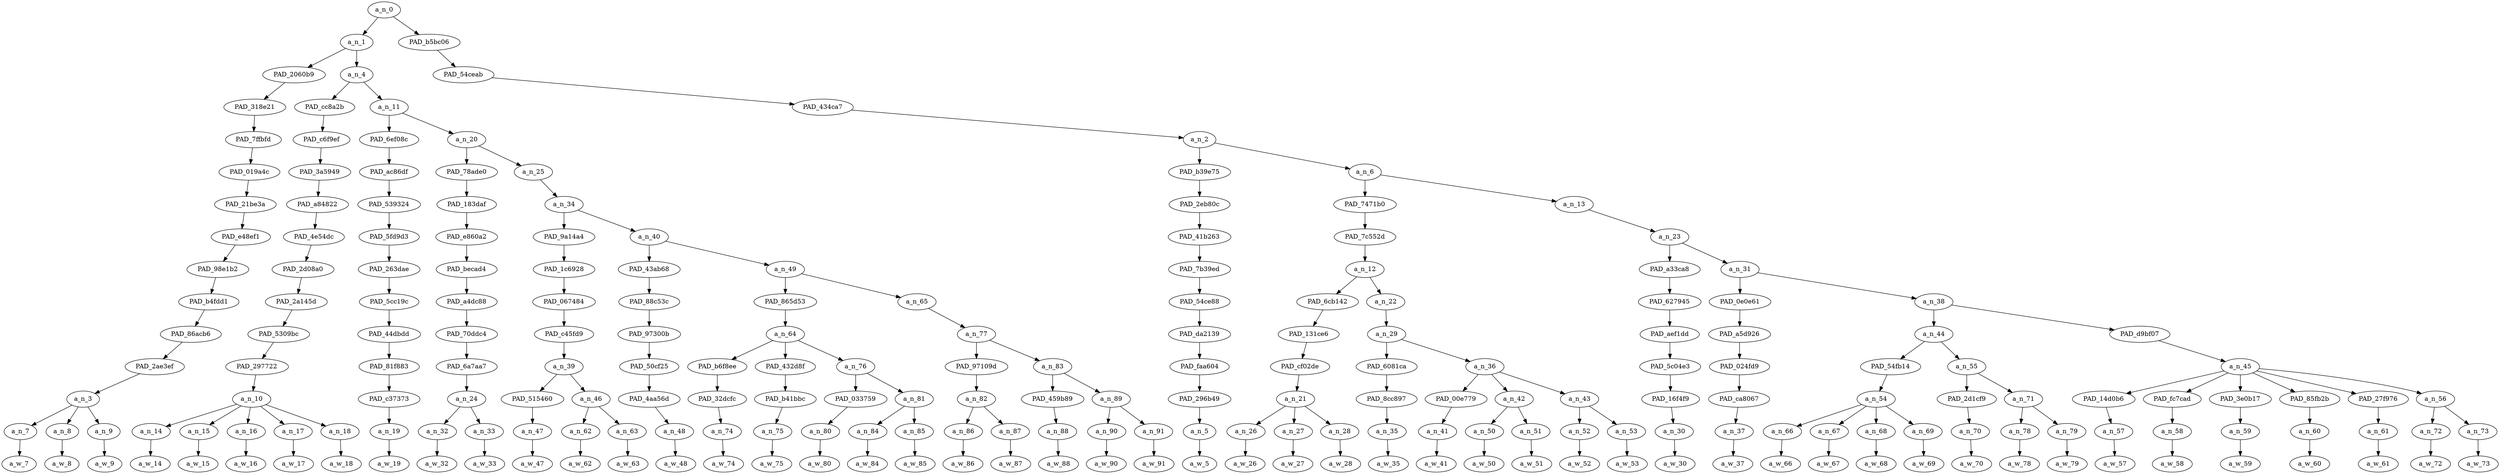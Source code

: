 strict digraph "" {
	a_n_0	[div_dir=1,
		index=0,
		level=14,
		pos="16.63427734375,14!",
		text_span="[0, 1, 2, 3, 4, 5, 6, 7, 8, 9, 10, 11, 12, 13, 14, 15, 16, 17, 18, 19, 20, 21, 22, 23, 24, 25, 26, 27, 28, 29, 30, 31, 32, 33, 34, \
35, 36, 37, 38, 39, 40, 41, 42, 43, 44, 45, 46, 47, 48, 49, 50]",
		value=1.00000000];
	a_n_1	[div_dir=1,
		index=0,
		level=13,
		pos="4.2412109375,13!",
		text_span="[0, 1, 2, 3, 4, 5, 6, 7, 8, 9, 10, 11, 12, 13, 14, 15, 16, 17, 18, 19, 20, 21, 22, 23, 24]",
		value=0.65817925];
	a_n_0 -> a_n_1;
	PAD_b5bc06	[div_dir=-1,
		index=1,
		level=13,
		pos="29.02734375,13!",
		text_span="[25, 26, 27, 28, 29, 30, 31, 32, 33, 34, 35, 36, 37, 38, 39, 40, 41, 42, 43, 44, 45, 46, 47, 48, 49, 50]",
		value=0.34176703];
	a_n_0 -> PAD_b5bc06;
	PAD_2060b9	[div_dir=1,
		index=0,
		level=12,
		pos="1.0,12!",
		text_span="[0, 1, 2]",
		value=0.10655014];
	a_n_1 -> PAD_2060b9;
	a_n_4	[div_dir=1,
		index=1,
		level=12,
		pos="7.482421875,12!",
		text_span="[3, 4, 5, 6, 7, 8, 9, 10, 11, 12, 13, 14, 15, 16, 17, 18, 19, 20, 21, 22, 23, 24]",
		value=0.55151646];
	a_n_1 -> a_n_4;
	PAD_318e21	[div_dir=1,
		index=0,
		level=11,
		pos="1.0,11!",
		text_span="[0, 1, 2]",
		value=0.10655014];
	PAD_2060b9 -> PAD_318e21;
	PAD_7ffbfd	[div_dir=1,
		index=0,
		level=10,
		pos="1.0,10!",
		text_span="[0, 1, 2]",
		value=0.10655014];
	PAD_318e21 -> PAD_7ffbfd;
	PAD_019a4c	[div_dir=1,
		index=0,
		level=9,
		pos="1.0,9!",
		text_span="[0, 1, 2]",
		value=0.10655014];
	PAD_7ffbfd -> PAD_019a4c;
	PAD_21be3a	[div_dir=1,
		index=0,
		level=8,
		pos="1.0,8!",
		text_span="[0, 1, 2]",
		value=0.10655014];
	PAD_019a4c -> PAD_21be3a;
	PAD_e48ef1	[div_dir=1,
		index=0,
		level=7,
		pos="1.0,7!",
		text_span="[0, 1, 2]",
		value=0.10655014];
	PAD_21be3a -> PAD_e48ef1;
	PAD_98e1b2	[div_dir=1,
		index=0,
		level=6,
		pos="1.0,6!",
		text_span="[0, 1, 2]",
		value=0.10655014];
	PAD_e48ef1 -> PAD_98e1b2;
	PAD_b4fdd1	[div_dir=1,
		index=0,
		level=5,
		pos="1.0,5!",
		text_span="[0, 1, 2]",
		value=0.10655014];
	PAD_98e1b2 -> PAD_b4fdd1;
	PAD_86acb6	[div_dir=1,
		index=0,
		level=4,
		pos="1.0,4!",
		text_span="[0, 1, 2]",
		value=0.10655014];
	PAD_b4fdd1 -> PAD_86acb6;
	PAD_2ae3ef	[div_dir=1,
		index=0,
		level=3,
		pos="1.0,3!",
		text_span="[0, 1, 2]",
		value=0.10655014];
	PAD_86acb6 -> PAD_2ae3ef;
	a_n_3	[div_dir=1,
		index=0,
		level=2,
		pos="1.0,2!",
		text_span="[0, 1, 2]",
		value=0.10655014];
	PAD_2ae3ef -> a_n_3;
	a_n_7	[div_dir=1,
		index=0,
		level=1,
		pos="0.0,1!",
		text_span="[0]",
		value=0.03078210];
	a_n_3 -> a_n_7;
	a_n_8	[div_dir=-1,
		index=1,
		level=1,
		pos="1.0,1!",
		text_span="[1]",
		value=0.03769770];
	a_n_3 -> a_n_8;
	a_n_9	[div_dir=-1,
		index=2,
		level=1,
		pos="2.0,1!",
		text_span="[2]",
		value=0.03805990];
	a_n_3 -> a_n_9;
	a_w_7	[div_dir=0,
		index=0,
		level=0,
		pos="0,0!",
		text_span="[0]",
		value="<user>"];
	a_n_7 -> a_w_7;
	a_w_8	[div_dir=0,
		index=1,
		level=0,
		pos="1,0!",
		text_span="[1]",
		value="<user>1"];
	a_n_8 -> a_w_8;
	a_w_9	[div_dir=0,
		index=2,
		level=0,
		pos="2,0!",
		text_span="[2]",
		value=yeah];
	a_n_9 -> a_w_9;
	PAD_cc8a2b	[div_dir=1,
		index=1,
		level=11,
		pos="5.0,11!",
		text_span="[3, 4, 5, 6, 7]",
		value=0.27995127];
	a_n_4 -> PAD_cc8a2b;
	a_n_11	[div_dir=1,
		index=2,
		level=11,
		pos="9.96484375,11!",
		text_span="[8, 9, 10, 11, 12, 13, 14, 15, 16, 17, 18, 19, 20, 21, 22, 23, 24]",
		value=0.27145221];
	a_n_4 -> a_n_11;
	PAD_c6f9ef	[div_dir=1,
		index=1,
		level=10,
		pos="5.0,10!",
		text_span="[3, 4, 5, 6, 7]",
		value=0.27995127];
	PAD_cc8a2b -> PAD_c6f9ef;
	PAD_3a5949	[div_dir=1,
		index=1,
		level=9,
		pos="5.0,9!",
		text_span="[3, 4, 5, 6, 7]",
		value=0.27995127];
	PAD_c6f9ef -> PAD_3a5949;
	PAD_a84822	[div_dir=1,
		index=1,
		level=8,
		pos="5.0,8!",
		text_span="[3, 4, 5, 6, 7]",
		value=0.27995127];
	PAD_3a5949 -> PAD_a84822;
	PAD_4e54dc	[div_dir=1,
		index=1,
		level=7,
		pos="5.0,7!",
		text_span="[3, 4, 5, 6, 7]",
		value=0.27995127];
	PAD_a84822 -> PAD_4e54dc;
	PAD_2d08a0	[div_dir=1,
		index=1,
		level=6,
		pos="5.0,6!",
		text_span="[3, 4, 5, 6, 7]",
		value=0.27995127];
	PAD_4e54dc -> PAD_2d08a0;
	PAD_2a145d	[div_dir=1,
		index=1,
		level=5,
		pos="5.0,5!",
		text_span="[3, 4, 5, 6, 7]",
		value=0.27995127];
	PAD_2d08a0 -> PAD_2a145d;
	PAD_5309bc	[div_dir=1,
		index=1,
		level=4,
		pos="5.0,4!",
		text_span="[3, 4, 5, 6, 7]",
		value=0.27995127];
	PAD_2a145d -> PAD_5309bc;
	PAD_297722	[div_dir=1,
		index=1,
		level=3,
		pos="5.0,3!",
		text_span="[3, 4, 5, 6, 7]",
		value=0.27995127];
	PAD_5309bc -> PAD_297722;
	a_n_10	[div_dir=1,
		index=1,
		level=2,
		pos="5.0,2!",
		text_span="[3, 4, 5, 6, 7]",
		value=0.27995127];
	PAD_297722 -> a_n_10;
	a_n_14	[div_dir=-1,
		index=3,
		level=1,
		pos="3.0,1!",
		text_span="[3]",
		value=0.02406658];
	a_n_10 -> a_n_14;
	a_n_15	[div_dir=1,
		index=4,
		level=1,
		pos="4.0,1!",
		text_span="[4]",
		value=0.04177787];
	a_n_10 -> a_n_15;
	a_n_16	[div_dir=-1,
		index=5,
		level=1,
		pos="5.0,1!",
		text_span="[5]",
		value=0.08958444];
	a_n_10 -> a_n_16;
	a_n_17	[div_dir=1,
		index=6,
		level=1,
		pos="6.0,1!",
		text_span="[6]",
		value=0.08933354];
	a_n_10 -> a_n_17;
	a_n_18	[div_dir=1,
		index=7,
		level=1,
		pos="7.0,1!",
		text_span="[7]",
		value=0.03512097];
	a_n_10 -> a_n_18;
	a_w_14	[div_dir=0,
		index=3,
		level=0,
		pos="3,0!",
		text_span="[3]",
		value=that];
	a_n_14 -> a_w_14;
	a_w_15	[div_dir=0,
		index=4,
		level=0,
		pos="4,0!",
		text_span="[4]",
		value=whole];
	a_n_15 -> a_w_15;
	a_w_16	[div_dir=0,
		index=5,
		level=0,
		pos="5,0!",
		text_span="[5]",
		value=fat];
	a_n_16 -> a_w_16;
	a_w_17	[div_dir=0,
		index=6,
		level=0,
		pos="6,0!",
		text_span="[6]",
		value=joe];
	a_n_17 -> a_w_17;
	a_w_18	[div_dir=0,
		index=7,
		level=0,
		pos="7,0!",
		text_span="[7]",
		value=thing];
	a_n_18 -> a_w_18;
	PAD_6ef08c	[div_dir=1,
		index=2,
		level=10,
		pos="8.0,10!",
		text_span="[8]",
		value=0.01654944];
	a_n_11 -> PAD_6ef08c;
	a_n_20	[div_dir=1,
		index=3,
		level=10,
		pos="11.9296875,10!",
		text_span="[9, 10, 11, 12, 13, 14, 15, 16, 17, 18, 19, 20, 21, 22, 23, 24]",
		value=0.25481077];
	a_n_11 -> a_n_20;
	PAD_ac86df	[div_dir=1,
		index=2,
		level=9,
		pos="8.0,9!",
		text_span="[8]",
		value=0.01654944];
	PAD_6ef08c -> PAD_ac86df;
	PAD_539324	[div_dir=1,
		index=2,
		level=8,
		pos="8.0,8!",
		text_span="[8]",
		value=0.01654944];
	PAD_ac86df -> PAD_539324;
	PAD_5fd9d3	[div_dir=1,
		index=2,
		level=7,
		pos="8.0,7!",
		text_span="[8]",
		value=0.01654944];
	PAD_539324 -> PAD_5fd9d3;
	PAD_263dae	[div_dir=1,
		index=2,
		level=6,
		pos="8.0,6!",
		text_span="[8]",
		value=0.01654944];
	PAD_5fd9d3 -> PAD_263dae;
	PAD_5cc19c	[div_dir=1,
		index=2,
		level=5,
		pos="8.0,5!",
		text_span="[8]",
		value=0.01654944];
	PAD_263dae -> PAD_5cc19c;
	PAD_44dbdd	[div_dir=1,
		index=2,
		level=4,
		pos="8.0,4!",
		text_span="[8]",
		value=0.01654944];
	PAD_5cc19c -> PAD_44dbdd;
	PAD_81f883	[div_dir=1,
		index=2,
		level=3,
		pos="8.0,3!",
		text_span="[8]",
		value=0.01654944];
	PAD_44dbdd -> PAD_81f883;
	PAD_c37373	[div_dir=1,
		index=2,
		level=2,
		pos="8.0,2!",
		text_span="[8]",
		value=0.01654944];
	PAD_81f883 -> PAD_c37373;
	a_n_19	[div_dir=1,
		index=8,
		level=1,
		pos="8.0,1!",
		text_span="[8]",
		value=0.01654944];
	PAD_c37373 -> a_n_19;
	a_w_19	[div_dir=0,
		index=8,
		level=0,
		pos="8,0!",
		text_span="[8]",
		value=was];
	a_n_19 -> a_w_19;
	PAD_78ade0	[div_dir=1,
		index=3,
		level=9,
		pos="9.5,9!",
		text_span="[9, 10]",
		value=0.03173912];
	a_n_20 -> PAD_78ade0;
	a_n_25	[div_dir=1,
		index=4,
		level=9,
		pos="14.359375,9!",
		text_span="[11, 12, 13, 14, 15, 16, 17, 18, 19, 20, 21, 22, 23, 24]",
		value=0.22298088];
	a_n_20 -> a_n_25;
	PAD_183daf	[div_dir=1,
		index=3,
		level=8,
		pos="9.5,8!",
		text_span="[9, 10]",
		value=0.03173912];
	PAD_78ade0 -> PAD_183daf;
	PAD_e860a2	[div_dir=1,
		index=3,
		level=7,
		pos="9.5,7!",
		text_span="[9, 10]",
		value=0.03173912];
	PAD_183daf -> PAD_e860a2;
	PAD_becad4	[div_dir=1,
		index=3,
		level=6,
		pos="9.5,6!",
		text_span="[9, 10]",
		value=0.03173912];
	PAD_e860a2 -> PAD_becad4;
	PAD_a4dc88	[div_dir=1,
		index=3,
		level=5,
		pos="9.5,5!",
		text_span="[9, 10]",
		value=0.03173912];
	PAD_becad4 -> PAD_a4dc88;
	PAD_70ddc4	[div_dir=1,
		index=3,
		level=4,
		pos="9.5,4!",
		text_span="[9, 10]",
		value=0.03173912];
	PAD_a4dc88 -> PAD_70ddc4;
	PAD_6a7aa7	[div_dir=1,
		index=3,
		level=3,
		pos="9.5,3!",
		text_span="[9, 10]",
		value=0.03173912];
	PAD_70ddc4 -> PAD_6a7aa7;
	a_n_24	[div_dir=1,
		index=3,
		level=2,
		pos="9.5,2!",
		text_span="[9, 10]",
		value=0.03173912];
	PAD_6a7aa7 -> a_n_24;
	a_n_32	[div_dir=-1,
		index=9,
		level=1,
		pos="9.0,1!",
		text_span="[9]",
		value=0.01208500];
	a_n_24 -> a_n_32;
	a_n_33	[div_dir=1,
		index=10,
		level=1,
		pos="10.0,1!",
		text_span="[10]",
		value=0.01962867];
	a_n_24 -> a_n_33;
	a_w_32	[div_dir=0,
		index=9,
		level=0,
		pos="9,0!",
		text_span="[9]",
		value=a];
	a_n_32 -> a_w_32;
	a_w_33	[div_dir=0,
		index=10,
		level=0,
		pos="10,0!",
		text_span="[10]",
		value=mess];
	a_n_33 -> a_w_33;
	a_n_34	[div_dir=1,
		index=4,
		level=8,
		pos="14.359375,8!",
		text_span="[11, 12, 13, 14, 15, 16, 17, 18, 19, 20, 21, 22, 23, 24]",
		value=0.22289357];
	a_n_25 -> a_n_34;
	PAD_9a14a4	[div_dir=1,
		index=4,
		level=7,
		pos="12.25,7!",
		text_span="[11, 12, 13]",
		value=0.06925690];
	a_n_34 -> PAD_9a14a4;
	a_n_40	[div_dir=1,
		index=5,
		level=7,
		pos="16.46875,7!",
		text_span="[14, 15, 16, 17, 18, 19, 20, 21, 22, 23, 24]",
		value=0.15354936];
	a_n_34 -> a_n_40;
	PAD_1c6928	[div_dir=1,
		index=4,
		level=6,
		pos="12.25,6!",
		text_span="[11, 12, 13]",
		value=0.06925690];
	PAD_9a14a4 -> PAD_1c6928;
	PAD_067484	[div_dir=1,
		index=4,
		level=5,
		pos="12.25,5!",
		text_span="[11, 12, 13]",
		value=0.06925690];
	PAD_1c6928 -> PAD_067484;
	PAD_c45fd9	[div_dir=1,
		index=4,
		level=4,
		pos="12.25,4!",
		text_span="[11, 12, 13]",
		value=0.06925690];
	PAD_067484 -> PAD_c45fd9;
	a_n_39	[div_dir=1,
		index=4,
		level=3,
		pos="12.25,3!",
		text_span="[11, 12, 13]",
		value=0.06925690];
	PAD_c45fd9 -> a_n_39;
	PAD_515460	[div_dir=1,
		index=5,
		level=2,
		pos="13.0,2!",
		text_span="[13]",
		value=0.04512238];
	a_n_39 -> PAD_515460;
	a_n_46	[div_dir=1,
		index=4,
		level=2,
		pos="11.5,2!",
		text_span="[11, 12]",
		value=0.02409012];
	a_n_39 -> a_n_46;
	a_n_47	[div_dir=1,
		index=13,
		level=1,
		pos="13.0,1!",
		text_span="[13]",
		value=0.04512238];
	PAD_515460 -> a_n_47;
	a_w_47	[div_dir=0,
		index=13,
		level=0,
		pos="13,0!",
		text_span="[13]",
		value=latinos];
	a_n_47 -> a_w_47;
	a_n_62	[div_dir=1,
		index=11,
		level=1,
		pos="11.0,1!",
		text_span="[11]",
		value=0.01155154];
	a_n_46 -> a_n_62;
	a_n_63	[div_dir=1,
		index=12,
		level=1,
		pos="12.0,1!",
		text_span="[12]",
		value=0.01251521];
	a_n_46 -> a_n_63;
	a_w_62	[div_dir=0,
		index=11,
		level=0,
		pos="11,0!",
		text_span="[11]",
		value=not];
	a_n_62 -> a_w_62;
	a_w_63	[div_dir=0,
		index=12,
		level=0,
		pos="12,0!",
		text_span="[12]",
		value=all];
	a_n_63 -> a_w_63;
	PAD_43ab68	[div_dir=1,
		index=5,
		level=6,
		pos="14.0,6!",
		text_span="[14]",
		value=0.01127942];
	a_n_40 -> PAD_43ab68;
	a_n_49	[div_dir=1,
		index=6,
		level=6,
		pos="18.9375,6!",
		text_span="[15, 16, 17, 18, 19, 20, 21, 22, 23, 24]",
		value=0.14219477];
	a_n_40 -> a_n_49;
	PAD_88c53c	[div_dir=1,
		index=5,
		level=5,
		pos="14.0,5!",
		text_span="[14]",
		value=0.01127942];
	PAD_43ab68 -> PAD_88c53c;
	PAD_97300b	[div_dir=1,
		index=5,
		level=4,
		pos="14.0,4!",
		text_span="[14]",
		value=0.01127942];
	PAD_88c53c -> PAD_97300b;
	PAD_50cf25	[div_dir=1,
		index=5,
		level=3,
		pos="14.0,3!",
		text_span="[14]",
		value=0.01127942];
	PAD_97300b -> PAD_50cf25;
	PAD_4aa56d	[div_dir=1,
		index=6,
		level=2,
		pos="14.0,2!",
		text_span="[14]",
		value=0.01127942];
	PAD_50cf25 -> PAD_4aa56d;
	a_n_48	[div_dir=1,
		index=14,
		level=1,
		pos="14.0,1!",
		text_span="[14]",
		value=0.01127942];
	PAD_4aa56d -> a_n_48;
	a_w_48	[div_dir=0,
		index=14,
		level=0,
		pos="14,0!",
		text_span="[14]",
		value=are];
	a_n_48 -> a_w_48;
	PAD_865d53	[div_dir=1,
		index=6,
		level=5,
		pos="16.25,5!",
		text_span="[15, 16, 17, 18, 19]",
		value=0.06997405];
	a_n_49 -> PAD_865d53;
	a_n_65	[div_dir=1,
		index=7,
		level=5,
		pos="21.625,5!",
		text_span="[20, 21, 22, 23, 24]",
		value=0.07215585];
	a_n_49 -> a_n_65;
	a_n_64	[div_dir=1,
		index=6,
		level=4,
		pos="16.25,4!",
		text_span="[15, 16, 17, 18, 19]",
		value=0.06997405];
	PAD_865d53 -> a_n_64;
	PAD_b6f8ee	[div_dir=1,
		index=6,
		level=3,
		pos="15.0,3!",
		text_span="[15]",
		value=0.01540142];
	a_n_64 -> PAD_b6f8ee;
	PAD_432d8f	[div_dir=1,
		index=7,
		level=3,
		pos="16.0,3!",
		text_span="[16]",
		value=0.00981446];
	a_n_64 -> PAD_432d8f;
	a_n_76	[div_dir=1,
		index=8,
		level=3,
		pos="17.75,3!",
		text_span="[17, 18, 19]",
		value=0.04471550];
	a_n_64 -> a_n_76;
	PAD_32dcfc	[div_dir=1,
		index=7,
		level=2,
		pos="15.0,2!",
		text_span="[15]",
		value=0.01540142];
	PAD_b6f8ee -> PAD_32dcfc;
	a_n_74	[div_dir=1,
		index=15,
		level=1,
		pos="15.0,1!",
		text_span="[15]",
		value=0.01540142];
	PAD_32dcfc -> a_n_74;
	a_w_74	[div_dir=0,
		index=15,
		level=0,
		pos="15,0!",
		text_span="[15]",
		value=black];
	a_n_74 -> a_w_74;
	PAD_b41bbc	[div_dir=1,
		index=8,
		level=2,
		pos="16.0,2!",
		text_span="[16]",
		value=0.00981446];
	PAD_432d8f -> PAD_b41bbc;
	a_n_75	[div_dir=1,
		index=16,
		level=1,
		pos="16.0,1!",
		text_span="[16]",
		value=0.00981446];
	PAD_b41bbc -> a_n_75;
	a_w_75	[div_dir=0,
		index=16,
		level=0,
		pos="16,0!",
		text_span="[16]",
		value=or];
	a_n_75 -> a_w_75;
	PAD_033759	[div_dir=1,
		index=9,
		level=2,
		pos="17.0,2!",
		text_span="[17]",
		value=0.00973122];
	a_n_76 -> PAD_033759;
	a_n_81	[div_dir=1,
		index=10,
		level=2,
		pos="18.5,2!",
		text_span="[18, 19]",
		value=0.03496626];
	a_n_76 -> a_n_81;
	a_n_80	[div_dir=1,
		index=17,
		level=1,
		pos="17.0,1!",
		text_span="[17]",
		value=0.00973122];
	PAD_033759 -> a_n_80;
	a_w_80	[div_dir=0,
		index=17,
		level=0,
		pos="17,0!",
		text_span="[17]",
		value=of];
	a_n_80 -> a_w_80;
	a_n_84	[div_dir=-1,
		index=18,
		level=1,
		pos="18.0,1!",
		text_span="[18]",
		value=0.01994074];
	a_n_81 -> a_n_84;
	a_n_85	[div_dir=1,
		index=19,
		level=1,
		pos="19.0,1!",
		text_span="[19]",
		value=0.01500637];
	a_n_81 -> a_n_85;
	a_w_84	[div_dir=0,
		index=18,
		level=0,
		pos="18,0!",
		text_span="[18]",
		value=african];
	a_n_84 -> a_w_84;
	a_w_85	[div_dir=0,
		index=19,
		level=0,
		pos="19,0!",
		text_span="[19]",
		value=descent];
	a_n_85 -> a_w_85;
	a_n_77	[div_dir=1,
		index=7,
		level=4,
		pos="21.625,4!",
		text_span="[20, 21, 22, 23, 24]",
		value=0.07210695];
	a_n_65 -> a_n_77;
	PAD_97109d	[div_dir=1,
		index=9,
		level=3,
		pos="20.5,3!",
		text_span="[20, 21]",
		value=0.04240199];
	a_n_77 -> PAD_97109d;
	a_n_83	[div_dir=1,
		index=10,
		level=3,
		pos="22.75,3!",
		text_span="[22, 23, 24]",
		value=0.02965605];
	a_n_77 -> a_n_83;
	a_n_82	[div_dir=1,
		index=11,
		level=2,
		pos="20.5,2!",
		text_span="[20, 21]",
		value=0.04240199];
	PAD_97109d -> a_n_82;
	a_n_86	[div_dir=1,
		index=20,
		level=1,
		pos="20.0,1!",
		text_span="[20]",
		value=0.01172412];
	a_n_82 -> a_n_86;
	a_n_87	[div_dir=1,
		index=21,
		level=1,
		pos="21.0,1!",
		text_span="[21]",
		value=0.03064963];
	a_n_82 -> a_n_87;
	a_w_86	[div_dir=0,
		index=20,
		level=0,
		pos="20,0!",
		text_span="[20]",
		value=many];
	a_n_86 -> a_w_86;
	a_w_87	[div_dir=0,
		index=21,
		level=0,
		pos="21,0!",
		text_span="[21]",
		value=latinos1];
	a_n_87 -> a_w_87;
	PAD_459b89	[div_dir=-1,
		index=12,
		level=2,
		pos="22.0,2!",
		text_span="[22]",
		value=0.00983636];
	a_n_83 -> PAD_459b89;
	a_n_89	[div_dir=1,
		index=13,
		level=2,
		pos="23.5,2!",
		text_span="[23, 24]",
		value=0.01977877];
	a_n_83 -> a_n_89;
	a_n_88	[div_dir=-1,
		index=22,
		level=1,
		pos="22.0,1!",
		text_span="[22]",
		value=0.00983636];
	PAD_459b89 -> a_n_88;
	a_w_88	[div_dir=0,
		index=22,
		level=0,
		pos="22,0!",
		text_span="[22]",
		value=are1];
	a_n_88 -> a_w_88;
	a_n_90	[div_dir=1,
		index=23,
		level=1,
		pos="23.0,1!",
		text_span="[23]",
		value=0.01057175];
	a_n_89 -> a_n_90;
	a_n_91	[div_dir=1,
		index=24,
		level=1,
		pos="24.0,1!",
		text_span="[24]",
		value=0.00915347];
	a_n_89 -> a_n_91;
	a_w_90	[div_dir=0,
		index=23,
		level=0,
		pos="23,0!",
		text_span="[23]",
		value=white];
	a_n_90 -> a_w_90;
	a_w_91	[div_dir=0,
		index=24,
		level=0,
		pos="24,0!",
		text_span="[24]",
		value=many1];
	a_n_91 -> a_w_91;
	PAD_54ceab	[div_dir=-1,
		index=2,
		level=12,
		pos="29.02734375,12!",
		text_span="[25, 26, 27, 28, 29, 30, 31, 32, 33, 34, 35, 36, 37, 38, 39, 40, 41, 42, 43, 44, 45, 46, 47, 48, 49, 50]",
		value=0.34176703];
	PAD_b5bc06 -> PAD_54ceab;
	PAD_434ca7	[div_dir=-1,
		index=3,
		level=11,
		pos="29.02734375,11!",
		text_span="[25, 26, 27, 28, 29, 30, 31, 32, 33, 34, 35, 36, 37, 38, 39, 40, 41, 42, 43, 44, 45, 46, 47, 48, 49, 50]",
		value=0.34176703];
	PAD_54ceab -> PAD_434ca7;
	a_n_2	[div_dir=-1,
		index=4,
		level=10,
		pos="29.02734375,10!",
		text_span="[25, 26, 27, 28, 29, 30, 31, 32, 33, 34, 35, 36, 37, 38, 39, 40, 41, 42, 43, 44, 45, 46, 47, 48, 49, 50]",
		value=0.34176703];
	PAD_434ca7 -> a_n_2;
	PAD_b39e75	[div_dir=-1,
		index=5,
		level=9,
		pos="25.0,9!",
		text_span="[25]",
		value=0.00895545];
	a_n_2 -> PAD_b39e75;
	a_n_6	[div_dir=-1,
		index=6,
		level=9,
		pos="33.0546875,9!",
		text_span="[26, 27, 28, 29, 30, 31, 32, 33, 34, 35, 36, 37, 38, 39, 40, 41, 42, 43, 44, 45, 46, 47, 48, 49, 50]",
		value=0.33277603];
	a_n_2 -> a_n_6;
	PAD_2eb80c	[div_dir=-1,
		index=5,
		level=8,
		pos="25.0,8!",
		text_span="[25]",
		value=0.00895545];
	PAD_b39e75 -> PAD_2eb80c;
	PAD_41b263	[div_dir=-1,
		index=6,
		level=7,
		pos="25.0,7!",
		text_span="[25]",
		value=0.00895545];
	PAD_2eb80c -> PAD_41b263;
	PAD_7b39ed	[div_dir=-1,
		index=7,
		level=6,
		pos="25.0,6!",
		text_span="[25]",
		value=0.00895545];
	PAD_41b263 -> PAD_7b39ed;
	PAD_54ce88	[div_dir=-1,
		index=8,
		level=5,
		pos="25.0,5!",
		text_span="[25]",
		value=0.00895545];
	PAD_7b39ed -> PAD_54ce88;
	PAD_da2139	[div_dir=-1,
		index=8,
		level=4,
		pos="25.0,4!",
		text_span="[25]",
		value=0.00895545];
	PAD_54ce88 -> PAD_da2139;
	PAD_faa604	[div_dir=-1,
		index=11,
		level=3,
		pos="25.0,3!",
		text_span="[25]",
		value=0.00895545];
	PAD_da2139 -> PAD_faa604;
	PAD_296b49	[div_dir=-1,
		index=14,
		level=2,
		pos="25.0,2!",
		text_span="[25]",
		value=0.00895545];
	PAD_faa604 -> PAD_296b49;
	a_n_5	[div_dir=-1,
		index=25,
		level=1,
		pos="25.0,1!",
		text_span="[25]",
		value=0.00895545];
	PAD_296b49 -> a_n_5;
	a_w_5	[div_dir=0,
		index=25,
		level=0,
		pos="25,0!",
		text_span="[25]",
		value=have];
	a_n_5 -> a_w_5;
	PAD_7471b0	[div_dir=-1,
		index=6,
		level=8,
		pos="28.666666666666668,8!",
		text_span="[26, 27, 28, 29, 30, 31, 32, 33, 34]",
		value=0.10671062];
	a_n_6 -> PAD_7471b0;
	a_n_13	[div_dir=1,
		index=7,
		level=8,
		pos="37.44270833333333,8!",
		text_span="[35, 36, 37, 38, 39, 40, 41, 42, 43, 44, 45, 46, 47, 48, 49, 50]",
		value=0.22603652];
	a_n_6 -> a_n_13;
	PAD_7c552d	[div_dir=-1,
		index=7,
		level=7,
		pos="28.666666666666668,7!",
		text_span="[26, 27, 28, 29, 30, 31, 32, 33, 34]",
		value=0.10671062];
	PAD_7471b0 -> PAD_7c552d;
	a_n_12	[div_dir=-1,
		index=8,
		level=6,
		pos="28.666666666666668,6!",
		text_span="[26, 27, 28, 29, 30, 31, 32, 33, 34]",
		value=0.10671062];
	PAD_7c552d -> a_n_12;
	PAD_6cb142	[div_dir=-1,
		index=9,
		level=5,
		pos="27.0,5!",
		text_span="[26, 27, 28]",
		value=0.03962448];
	a_n_12 -> PAD_6cb142;
	a_n_22	[div_dir=-1,
		index=10,
		level=5,
		pos="30.333333333333336,5!",
		text_span="[29, 30, 31, 32, 33, 34]",
		value=0.06702595];
	a_n_12 -> a_n_22;
	PAD_131ce6	[div_dir=-1,
		index=9,
		level=4,
		pos="27.0,4!",
		text_span="[26, 27, 28]",
		value=0.03962448];
	PAD_6cb142 -> PAD_131ce6;
	PAD_cf02de	[div_dir=-1,
		index=12,
		level=3,
		pos="27.0,3!",
		text_span="[26, 27, 28]",
		value=0.03962448];
	PAD_131ce6 -> PAD_cf02de;
	a_n_21	[div_dir=-1,
		index=15,
		level=2,
		pos="27.0,2!",
		text_span="[26, 27, 28]",
		value=0.03962448];
	PAD_cf02de -> a_n_21;
	a_n_26	[div_dir=-1,
		index=26,
		level=1,
		pos="26.0,1!",
		text_span="[26]",
		value=0.00857236];
	a_n_21 -> a_n_26;
	a_n_27	[div_dir=-1,
		index=27,
		level=1,
		pos="27.0,1!",
		text_span="[27]",
		value=0.01854917];
	a_n_21 -> a_n_27;
	a_n_28	[div_dir=1,
		index=28,
		level=1,
		pos="28.0,1!",
		text_span="[28]",
		value=0.01247506];
	a_n_21 -> a_n_28;
	a_w_26	[div_dir=0,
		index=26,
		level=0,
		pos="26,0!",
		text_span="[26]",
		value=no];
	a_n_26 -> a_w_26;
	a_w_27	[div_dir=0,
		index=27,
		level=0,
		pos="27,0!",
		text_span="[27]",
		value=african1];
	a_n_27 -> a_w_27;
	a_w_28	[div_dir=0,
		index=28,
		level=0,
		pos="28,0!",
		text_span="[28]",
		value=ancestry];
	a_n_28 -> a_w_28;
	a_n_29	[div_dir=-1,
		index=10,
		level=4,
		pos="30.333333333333336,4!",
		text_span="[29, 30, 31, 32, 33, 34]",
		value=0.06697200];
	a_n_22 -> a_n_29;
	PAD_6081ca	[div_dir=-1,
		index=13,
		level=3,
		pos="29.0,3!",
		text_span="[29]",
		value=0.01027171];
	a_n_29 -> PAD_6081ca;
	a_n_36	[div_dir=-1,
		index=14,
		level=3,
		pos="31.666666666666668,3!",
		text_span="[30, 31, 32, 33, 34]",
		value=0.05664633];
	a_n_29 -> a_n_36;
	PAD_8cc897	[div_dir=-1,
		index=16,
		level=2,
		pos="29.0,2!",
		text_span="[29]",
		value=0.01027171];
	PAD_6081ca -> PAD_8cc897;
	a_n_35	[div_dir=-1,
		index=29,
		level=1,
		pos="29.0,1!",
		text_span="[29]",
		value=0.01027171];
	PAD_8cc897 -> a_n_35;
	a_w_35	[div_dir=0,
		index=29,
		level=0,
		pos="29,0!",
		text_span="[29]",
		value=some];
	a_n_35 -> a_w_35;
	PAD_00e779	[div_dir=-1,
		index=17,
		level=2,
		pos="30.0,2!",
		text_span="[30]",
		value=0.00877595];
	a_n_36 -> PAD_00e779;
	a_n_42	[div_dir=-1,
		index=18,
		level=2,
		pos="31.5,2!",
		text_span="[31, 32]",
		value=0.02279170];
	a_n_36 -> a_n_42;
	a_n_43	[div_dir=-1,
		index=19,
		level=2,
		pos="33.5,2!",
		text_span="[33, 34]",
		value=0.02502692];
	a_n_36 -> a_n_43;
	a_n_41	[div_dir=-1,
		index=30,
		level=1,
		pos="30.0,1!",
		text_span="[30]",
		value=0.00877595];
	PAD_00e779 -> a_n_41;
	a_w_41	[div_dir=0,
		index=30,
		level=0,
		pos="30,0!",
		text_span="[30]",
		value=are2];
	a_n_41 -> a_w_41;
	a_n_50	[div_dir=1,
		index=31,
		level=1,
		pos="31.0,1!",
		text_span="[31]",
		value=0.00920082];
	a_n_42 -> a_n_50;
	a_n_51	[div_dir=-1,
		index=32,
		level=1,
		pos="32.0,1!",
		text_span="[32]",
		value=0.01357013];
	a_n_42 -> a_n_51;
	a_w_50	[div_dir=0,
		index=31,
		level=0,
		pos="31,0!",
		text_span="[31]",
		value=even];
	a_n_50 -> a_w_50;
	a_w_51	[div_dir=0,
		index=32,
		level=0,
		pos="32,0!",
		text_span="[32]",
		value=asian];
	a_n_51 -> a_w_51;
	a_n_52	[div_dir=1,
		index=33,
		level=1,
		pos="33.0,1!",
		text_span="[33]",
		value=0.00902729];
	a_n_43 -> a_n_52;
	a_n_53	[div_dir=-1,
		index=34,
		level=1,
		pos="34.0,1!",
		text_span="[34]",
		value=0.01596924];
	a_n_43 -> a_n_53;
	a_w_52	[div_dir=0,
		index=33,
		level=0,
		pos="33,0!",
		text_span="[33]",
		value=for];
	a_n_52 -> a_w_52;
	a_w_53	[div_dir=0,
		index=34,
		level=0,
		pos="34,0!",
		text_span="[34]",
		value=example];
	a_n_53 -> a_w_53;
	a_n_23	[div_dir=1,
		index=8,
		level=7,
		pos="37.44270833333333,7!",
		text_span="[35, 36, 37, 38, 39, 40, 41, 42, 43, 44, 45, 46, 47, 48, 49, 50]",
		value=0.22602738];
	a_n_13 -> a_n_23;
	PAD_a33ca8	[div_dir=-1,
		index=9,
		level=6,
		pos="35.0,6!",
		text_span="[35]",
		value=0.00842356];
	a_n_23 -> PAD_a33ca8;
	a_n_31	[div_dir=1,
		index=10,
		level=6,
		pos="39.885416666666664,6!",
		text_span="[36, 37, 38, 39, 40, 41, 42, 43, 44, 45, 46, 47, 48, 49, 50]",
		value=0.21759469];
	a_n_23 -> a_n_31;
	PAD_627945	[div_dir=-1,
		index=11,
		level=5,
		pos="35.0,5!",
		text_span="[35]",
		value=0.00842356];
	PAD_a33ca8 -> PAD_627945;
	PAD_aef1dd	[div_dir=-1,
		index=11,
		level=4,
		pos="35.0,4!",
		text_span="[35]",
		value=0.00842356];
	PAD_627945 -> PAD_aef1dd;
	PAD_5c04e3	[div_dir=-1,
		index=15,
		level=3,
		pos="35.0,3!",
		text_span="[35]",
		value=0.00842356];
	PAD_aef1dd -> PAD_5c04e3;
	PAD_16f4f9	[div_dir=-1,
		index=20,
		level=2,
		pos="35.0,2!",
		text_span="[35]",
		value=0.00842356];
	PAD_5c04e3 -> PAD_16f4f9;
	a_n_30	[div_dir=-1,
		index=35,
		level=1,
		pos="35.0,1!",
		text_span="[35]",
		value=0.00842356];
	PAD_16f4f9 -> a_n_30;
	a_w_30	[div_dir=0,
		index=35,
		level=0,
		pos="35,0!",
		text_span="[35]",
		value=there];
	a_n_30 -> a_w_30;
	PAD_0e0e61	[div_dir=1,
		index=12,
		level=5,
		pos="36.0,5!",
		text_span="[36]",
		value=0.00944838];
	a_n_31 -> PAD_0e0e61;
	a_n_38	[div_dir=1,
		index=13,
		level=5,
		pos="43.77083333333333,5!",
		text_span="[37, 38, 39, 40, 41, 42, 43, 44, 45, 46, 47, 48, 49, 50]",
		value=0.20812874];
	a_n_31 -> a_n_38;
	PAD_a5d926	[div_dir=1,
		index=12,
		level=4,
		pos="36.0,4!",
		text_span="[36]",
		value=0.00944838];
	PAD_0e0e61 -> PAD_a5d926;
	PAD_024fd9	[div_dir=1,
		index=16,
		level=3,
		pos="36.0,3!",
		text_span="[36]",
		value=0.00944838];
	PAD_a5d926 -> PAD_024fd9;
	PAD_ca8067	[div_dir=1,
		index=21,
		level=2,
		pos="36.0,2!",
		text_span="[36]",
		value=0.00944838];
	PAD_024fd9 -> PAD_ca8067;
	a_n_37	[div_dir=1,
		index=36,
		level=1,
		pos="36.0,1!",
		text_span="[36]",
		value=0.00944838];
	PAD_ca8067 -> a_n_37;
	a_w_37	[div_dir=0,
		index=36,
		level=0,
		pos="36,0!",
		text_span="[36]",
		value=is];
	a_n_37 -> a_w_37;
	a_n_44	[div_dir=-1,
		index=13,
		level=4,
		pos="40.125,4!",
		text_span="[37, 38, 39, 40, 41, 42, 43]",
		value=0.08261210];
	a_n_38 -> a_n_44;
	PAD_d9bf07	[div_dir=1,
		index=14,
		level=4,
		pos="47.416666666666664,4!",
		text_span="[44, 45, 46, 47, 48, 49, 50]",
		value=0.12550844];
	a_n_38 -> PAD_d9bf07;
	PAD_54fb14	[div_dir=-1,
		index=17,
		level=3,
		pos="38.5,3!",
		text_span="[37, 38, 39, 40]",
		value=0.05056930];
	a_n_44 -> PAD_54fb14;
	a_n_55	[div_dir=-1,
		index=18,
		level=3,
		pos="41.75,3!",
		text_span="[41, 42, 43]",
		value=0.03202454];
	a_n_44 -> a_n_55;
	a_n_54	[div_dir=-1,
		index=22,
		level=2,
		pos="38.5,2!",
		text_span="[37, 38, 39, 40]",
		value=0.05056930];
	PAD_54fb14 -> a_n_54;
	a_n_66	[div_dir=-1,
		index=37,
		level=1,
		pos="37.0,1!",
		text_span="[37]",
		value=0.00879645];
	a_n_54 -> a_n_66;
	a_n_67	[div_dir=1,
		index=38,
		level=1,
		pos="38.0,1!",
		text_span="[38]",
		value=0.00970474];
	a_n_54 -> a_n_67;
	a_n_68	[div_dir=1,
		index=39,
		level=1,
		pos="39.0,1!",
		text_span="[39]",
		value=0.01521667];
	a_n_54 -> a_n_68;
	a_n_69	[div_dir=-1,
		index=40,
		level=1,
		pos="40.0,1!",
		text_span="[40]",
		value=0.01684590];
	a_n_54 -> a_n_69;
	a_w_66	[div_dir=0,
		index=37,
		level=0,
		pos="37,0!",
		text_span="[37]",
		value=a1];
	a_n_66 -> a_w_66;
	a_w_67	[div_dir=0,
		index=38,
		level=0,
		pos="38,0!",
		text_span="[38]",
		value=large];
	a_n_67 -> a_w_67;
	a_w_68	[div_dir=0,
		index=39,
		level=0,
		pos="39,0!",
		text_span="[39]",
		value=asian1];
	a_n_68 -> a_w_68;
	a_w_69	[div_dir=0,
		index=40,
		level=0,
		pos="40,0!",
		text_span="[40]",
		value=population];
	a_n_69 -> a_w_69;
	PAD_2d1cf9	[div_dir=1,
		index=23,
		level=2,
		pos="41.0,2!",
		text_span="[41]",
		value=0.00895094];
	a_n_55 -> PAD_2d1cf9;
	a_n_71	[div_dir=-1,
		index=24,
		level=2,
		pos="42.5,2!",
		text_span="[42, 43]",
		value=0.02305231];
	a_n_55 -> a_n_71;
	a_n_70	[div_dir=1,
		index=41,
		level=1,
		pos="41.0,1!",
		text_span="[41]",
		value=0.00895094];
	PAD_2d1cf9 -> a_n_70;
	a_w_70	[div_dir=0,
		index=41,
		level=0,
		pos="41,0!",
		text_span="[41]",
		value=in];
	a_n_70 -> a_w_70;
	a_n_78	[div_dir=-1,
		index=42,
		level=1,
		pos="42.0,1!",
		text_span="[42]",
		value=0.01045157];
	a_n_71 -> a_n_78;
	a_n_79	[div_dir=-1,
		index=43,
		level=1,
		pos="43.0,1!",
		text_span="[43]",
		value=0.01255138];
	a_n_71 -> a_n_79;
	a_w_78	[div_dir=0,
		index=42,
		level=0,
		pos="42,0!",
		text_span="[42]",
		value=south];
	a_n_78 -> a_w_78;
	a_w_79	[div_dir=0,
		index=43,
		level=0,
		pos="43,0!",
		text_span="[43]",
		value=america];
	a_n_79 -> a_w_79;
	a_n_45	[div_dir=1,
		index=19,
		level=3,
		pos="47.416666666666664,3!",
		text_span="[44, 45, 46, 47, 48, 49, 50]",
		value=0.12550844];
	PAD_d9bf07 -> a_n_45;
	PAD_14d0b6	[div_dir=1,
		index=26,
		level=2,
		pos="46.0,2!",
		text_span="[46]",
		value=0.01718380];
	a_n_45 -> PAD_14d0b6;
	PAD_fc7cad	[div_dir=1,
		index=27,
		level=2,
		pos="47.0,2!",
		text_span="[47]",
		value=0.01700574];
	a_n_45 -> PAD_fc7cad;
	PAD_3e0b17	[div_dir=1,
		index=28,
		level=2,
		pos="48.0,2!",
		text_span="[48]",
		value=0.01919238];
	a_n_45 -> PAD_3e0b17;
	PAD_85fb2b	[div_dir=-1,
		index=29,
		level=2,
		pos="49.0,2!",
		text_span="[49]",
		value=0.02224864];
	a_n_45 -> PAD_85fb2b;
	PAD_27f976	[div_dir=1,
		index=30,
		level=2,
		pos="50.0,2!",
		text_span="[50]",
		value=0.02424003];
	a_n_45 -> PAD_27f976;
	a_n_56	[div_dir=-1,
		index=25,
		level=2,
		pos="44.5,2!",
		text_span="[44, 45]",
		value=0.02560822];
	a_n_45 -> a_n_56;
	a_n_57	[div_dir=1,
		index=46,
		level=1,
		pos="46.0,1!",
		text_span="[46]",
		value=0.01718380];
	PAD_14d0b6 -> a_n_57;
	a_w_57	[div_dir=0,
		index=46,
		level=0,
		pos="46,0!",
		text_span="[46]",
		value=ecuador];
	a_n_57 -> a_w_57;
	a_n_58	[div_dir=1,
		index=47,
		level=1,
		pos="47.0,1!",
		text_span="[47]",
		value=0.01700574];
	PAD_fc7cad -> a_n_58;
	a_w_58	[div_dir=0,
		index=47,
		level=0,
		pos="47,0!",
		text_span="[47]",
		value=brazil];
	a_n_58 -> a_w_58;
	a_n_59	[div_dir=1,
		index=48,
		level=1,
		pos="48.0,1!",
		text_span="[48]",
		value=0.01919238];
	PAD_3e0b17 -> a_n_59;
	a_w_59	[div_dir=0,
		index=48,
		level=0,
		pos="48,0!",
		text_span="[48]",
		value=peru];
	a_n_59 -> a_w_59;
	a_n_60	[div_dir=-1,
		index=49,
		level=1,
		pos="49.0,1!",
		text_span="[49]",
		value=0.02224864];
	PAD_85fb2b -> a_n_60;
	a_w_60	[div_dir=0,
		index=49,
		level=0,
		pos="49,0!",
		text_span="[49]",
		value=chile];
	a_n_60 -> a_w_60;
	a_n_61	[div_dir=1,
		index=50,
		level=1,
		pos="50.0,1!",
		text_span="[50]",
		value=0.02424003];
	PAD_27f976 -> a_n_61;
	a_w_61	[div_dir=0,
		index=50,
		level=0,
		pos="50,0!",
		text_span="[50]",
		value=etc];
	a_n_61 -> a_w_61;
	a_n_72	[div_dir=-1,
		index=44,
		level=1,
		pos="44.0,1!",
		text_span="[44]",
		value=0.01278603];
	a_n_56 -> a_n_72;
	a_n_73	[div_dir=-1,
		index=45,
		level=1,
		pos="45.0,1!",
		text_span="[45]",
		value=0.01274078];
	a_n_56 -> a_n_73;
	a_w_72	[div_dir=0,
		index=44,
		level=0,
		pos="44,0!",
		text_span="[44]",
		value=e];
	a_n_72 -> a_w_72;
	a_w_73	[div_dir=0,
		index=45,
		level=0,
		pos="45,0!",
		text_span="[45]",
		value=g];
	a_n_73 -> a_w_73;
}

